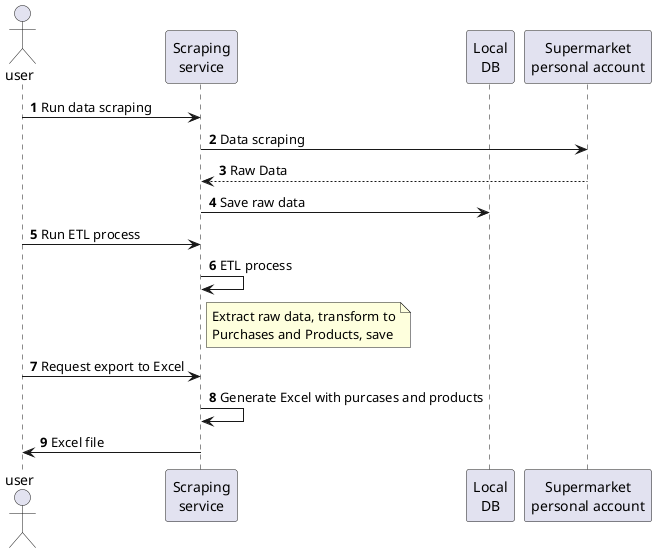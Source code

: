 @startuml

autonumber
actor user
participant ss as "Scraping\nservice"
participant ldb as "Local\nDB"
participant account as "Supermarket\npersonal account"

user -> ss: Run data scraping
ss -> account: Data scraping
account --> ss: Raw Data
ss -> ldb: Save raw data
user -> ss: Run ETL process
ss -> ss: ETL process
note right ss: Extract raw data, transform to\nPurchases and Products, save
user -> ss: Request export to Excel
ss -> ss: Generate Excel with purcases and products
ss -> user: Excel file

@enduml